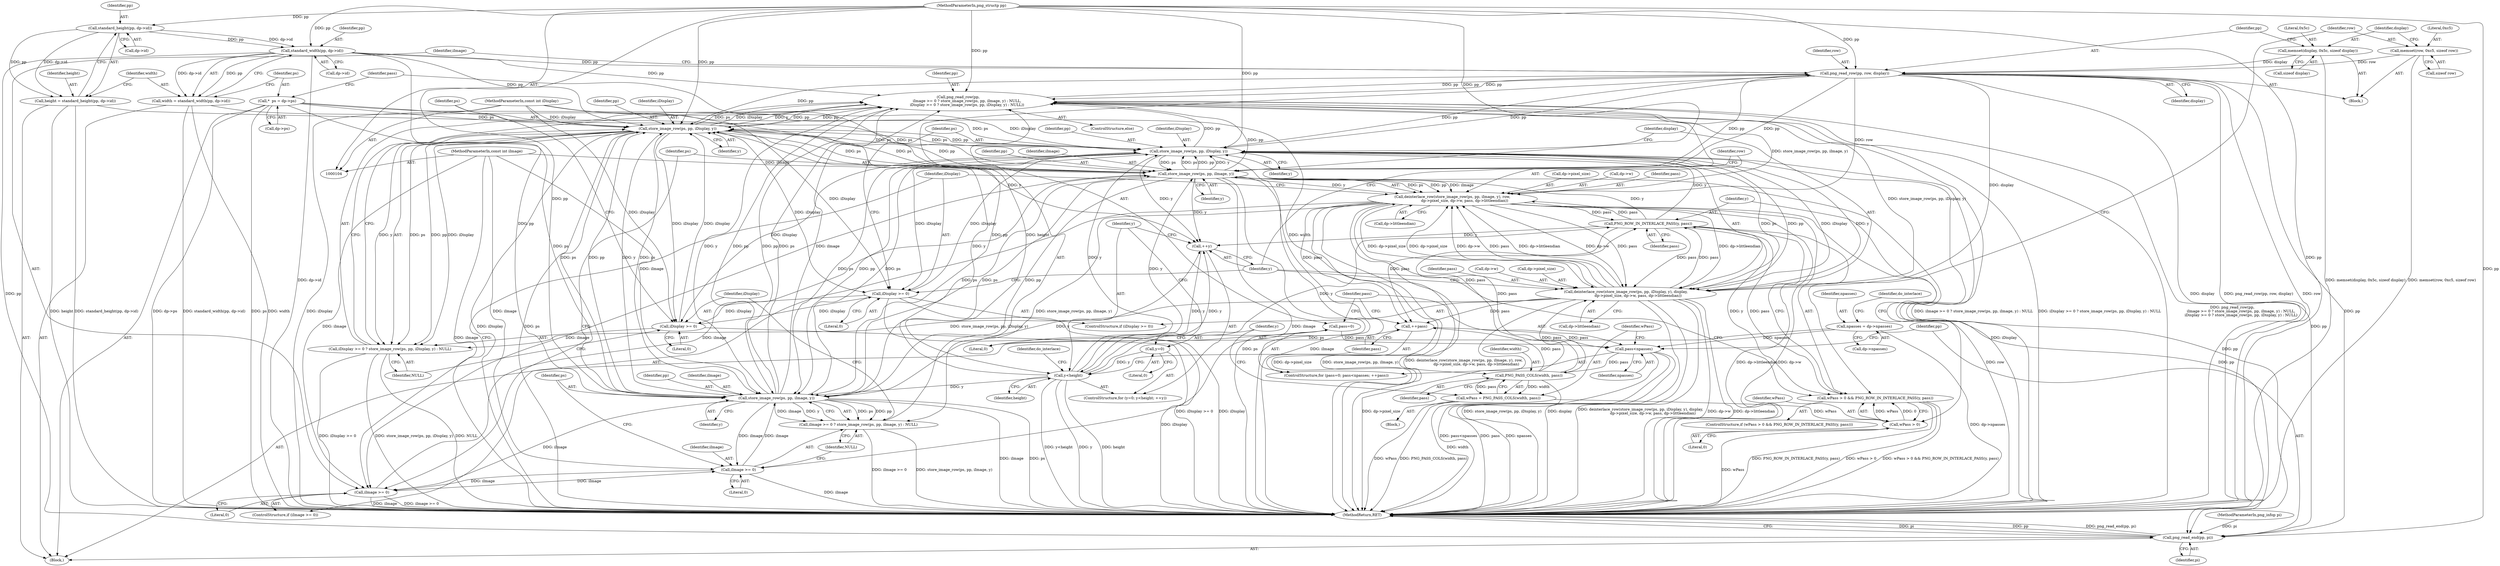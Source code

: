 digraph "0_Android_9d4853418ab2f754c2b63e091c29c5529b8b86ca_127@API" {
"1000203" [label="(Call,png_read_row(pp, row, display))"];
"1000250" [label="(Call,png_read_row(pp,\n               iImage >= 0 ? store_image_row(ps, pp, iImage, y) : NULL,\n               iDisplay >= 0 ? store_image_row(ps, pp, iDisplay, y) : NULL))"];
"1000233" [label="(Call,store_image_row(ps, pp, iDisplay, y))"];
"1000266" [label="(Call,store_image_row(ps, pp, iDisplay, y))"];
"1000212" [label="(Call,store_image_row(ps, pp, iImage, y))"];
"1000256" [label="(Call,store_image_row(ps, pp, iImage, y))"];
"1000146" [label="(Call,*  ps = dp->ps)"];
"1000140" [label="(Call,standard_width(pp, dp->id))"];
"1000132" [label="(Call,standard_height(pp, dp->id))"];
"1000106" [label="(MethodParameterIn,png_structp pp)"];
"1000203" [label="(Call,png_read_row(pp, row, display))"];
"1000193" [label="(Call,memset(row, 0xc5, sizeof row))"];
"1000198" [label="(Call,memset(display, 0x5c, sizeof display))"];
"1000253" [label="(Call,iImage >= 0)"];
"1000208" [label="(Call,iImage >= 0)"];
"1000108" [label="(MethodParameterIn,const int iImage)"];
"1000173" [label="(Call,y<height)"];
"1000170" [label="(Call,y=0)"];
"1000176" [label="(Call,++y)"];
"1000187" [label="(Call,PNG_ROW_IN_INTERLACE_PASS(y, pass))"];
"1000166" [label="(Call,PNG_PASS_COLS(width, pass))"];
"1000138" [label="(Call,width = standard_width(pp, dp->id))"];
"1000156" [label="(Call,pass<npasses)"];
"1000159" [label="(Call,++pass)"];
"1000232" [label="(Call,deinterlace_row(store_image_row(ps, pp, iDisplay, y), display,\n                     dp->pixel_size, dp->w, pass, dp->littleendian))"];
"1000211" [label="(Call,deinterlace_row(store_image_row(ps, pp, iImage, y), row,\n                     dp->pixel_size, dp->w, pass, dp->littleendian))"];
"1000153" [label="(Call,pass=0)"];
"1000112" [label="(Call,npasses = dp->npasses)"];
"1000130" [label="(Call,height = standard_height(pp, dp->id))"];
"1000263" [label="(Call,iDisplay >= 0)"];
"1000229" [label="(Call,iDisplay >= 0)"];
"1000109" [label="(MethodParameterIn,const int iDisplay)"];
"1000164" [label="(Call,wPass = PNG_PASS_COLS(width, pass))"];
"1000184" [label="(Call,wPass > 0)"];
"1000183" [label="(Call,wPass > 0 && PNG_ROW_IN_INTERLACE_PASS(y, pass))"];
"1000252" [label="(Call,iImage >= 0 ? store_image_row(ps, pp, iImage, y) : NULL)"];
"1000262" [label="(Call,iDisplay >= 0 ? store_image_row(ps, pp, iDisplay, y) : NULL)"];
"1000272" [label="(Call,png_read_end(pp, pi))"];
"1000224" [label="(Identifier,pass)"];
"1000204" [label="(Identifier,pp)"];
"1000133" [label="(Identifier,pp)"];
"1000177" [label="(Identifier,y)"];
"1000275" [label="(MethodReturn,RET)"];
"1000134" [label="(Call,dp->id)"];
"1000252" [label="(Call,iImage >= 0 ? store_image_row(ps, pp, iImage, y) : NULL)"];
"1000203" [label="(Call,png_read_row(pp, row, display))"];
"1000264" [label="(Identifier,iDisplay)"];
"1000166" [label="(Call,PNG_PASS_COLS(width, pass))"];
"1000257" [label="(Identifier,ps)"];
"1000187" [label="(Call,PNG_ROW_IN_INTERLACE_PASS(y, pass))"];
"1000250" [label="(Call,png_read_row(pp,\n               iImage >= 0 ? store_image_row(ps, pp, iImage, y) : NULL,\n               iDisplay >= 0 ? store_image_row(ps, pp, iDisplay, y) : NULL))"];
"1000272" [label="(Call,png_read_end(pp, pi))"];
"1000183" [label="(Call,wPass > 0 && PNG_ROW_IN_INTERLACE_PASS(y, pass))"];
"1000201" [label="(Call,sizeof display)"];
"1000213" [label="(Identifier,ps)"];
"1000233" [label="(Call,store_image_row(ps, pp, iDisplay, y))"];
"1000260" [label="(Identifier,y)"];
"1000139" [label="(Identifier,width)"];
"1000175" [label="(Identifier,height)"];
"1000180" [label="(Identifier,do_interlace)"];
"1000109" [label="(MethodParameterIn,const int iDisplay)"];
"1000132" [label="(Call,standard_height(pp, dp->id))"];
"1000268" [label="(Identifier,pp)"];
"1000225" [label="(Call,dp->littleendian)"];
"1000188" [label="(Identifier,y)"];
"1000172" [label="(Literal,0)"];
"1000246" [label="(Call,dp->littleendian)"];
"1000131" [label="(Identifier,height)"];
"1000270" [label="(Identifier,y)"];
"1000185" [label="(Identifier,wPass)"];
"1000199" [label="(Identifier,display)"];
"1000165" [label="(Identifier,wPass)"];
"1000209" [label="(Identifier,iImage)"];
"1000173" [label="(Call,y<height)"];
"1000258" [label="(Identifier,pp)"];
"1000194" [label="(Identifier,row)"];
"1000265" [label="(Literal,0)"];
"1000168" [label="(Identifier,pass)"];
"1000152" [label="(ControlStructure,for (pass=0; pass<npasses; ++pass))"];
"1000253" [label="(Call,iImage >= 0)"];
"1000212" [label="(Call,store_image_row(ps, pp, iImage, y))"];
"1000119" [label="(Identifier,do_interlace)"];
"1000230" [label="(Identifier,iDisplay)"];
"1000159" [label="(Call,++pass)"];
"1000198" [label="(Call,memset(display, 0x5c, sizeof display))"];
"1000140" [label="(Call,standard_width(pp, dp->id))"];
"1000261" [label="(Identifier,NULL)"];
"1000217" [label="(Identifier,row)"];
"1000138" [label="(Call,width = standard_width(pp, dp->id))"];
"1000157" [label="(Identifier,pass)"];
"1000229" [label="(Call,iDisplay >= 0)"];
"1000259" [label="(Identifier,iImage)"];
"1000189" [label="(Identifier,pass)"];
"1000107" [label="(MethodParameterIn,png_infop pi)"];
"1000235" [label="(Identifier,pp)"];
"1000245" [label="(Identifier,pass)"];
"1000242" [label="(Call,dp->w)"];
"1000148" [label="(Call,dp->ps)"];
"1000228" [label="(ControlStructure,if (iDisplay >= 0))"];
"1000153" [label="(Call,pass=0)"];
"1000232" [label="(Call,deinterlace_row(store_image_row(ps, pp, iDisplay, y), display,\n                     dp->pixel_size, dp->w, pass, dp->littleendian))"];
"1000154" [label="(Identifier,pass)"];
"1000216" [label="(Identifier,y)"];
"1000169" [label="(ControlStructure,for (y=0; y<height; ++y))"];
"1000263" [label="(Call,iDisplay >= 0)"];
"1000190" [label="(Block,)"];
"1000161" [label="(Block,)"];
"1000267" [label="(Identifier,ps)"];
"1000254" [label="(Identifier,iImage)"];
"1000114" [label="(Call,dp->npasses)"];
"1000141" [label="(Identifier,pp)"];
"1000200" [label="(Literal,0x5c)"];
"1000186" [label="(Literal,0)"];
"1000184" [label="(Call,wPass > 0)"];
"1000195" [label="(Literal,0xc5)"];
"1000155" [label="(Literal,0)"];
"1000142" [label="(Call,dp->id)"];
"1000110" [label="(Block,)"];
"1000269" [label="(Identifier,iDisplay)"];
"1000266" [label="(Call,store_image_row(ps, pp, iDisplay, y))"];
"1000211" [label="(Call,deinterlace_row(store_image_row(ps, pp, iImage, y), row,\n                     dp->pixel_size, dp->w, pass, dp->littleendian))"];
"1000234" [label="(Identifier,ps)"];
"1000108" [label="(MethodParameterIn,const int iImage)"];
"1000176" [label="(Call,++y)"];
"1000170" [label="(Call,y=0)"];
"1000146" [label="(Call,*  ps = dp->ps)"];
"1000112" [label="(Call,npasses = dp->npasses)"];
"1000158" [label="(Identifier,npasses)"];
"1000196" [label="(Call,sizeof row)"];
"1000271" [label="(Identifier,NULL)"];
"1000238" [label="(Identifier,display)"];
"1000147" [label="(Identifier,ps)"];
"1000193" [label="(Call,memset(row, 0xc5, sizeof row))"];
"1000207" [label="(ControlStructure,if (iImage >= 0))"];
"1000262" [label="(Call,iDisplay >= 0 ? store_image_row(ps, pp, iDisplay, y) : NULL)"];
"1000255" [label="(Literal,0)"];
"1000156" [label="(Call,pass<npasses)"];
"1000239" [label="(Call,dp->pixel_size)"];
"1000218" [label="(Call,dp->pixel_size)"];
"1000210" [label="(Literal,0)"];
"1000164" [label="(Call,wPass = PNG_PASS_COLS(width, pass))"];
"1000174" [label="(Identifier,y)"];
"1000182" [label="(ControlStructure,if (wPass > 0 && PNG_ROW_IN_INTERLACE_PASS(y, pass)))"];
"1000251" [label="(Identifier,pp)"];
"1000256" [label="(Call,store_image_row(ps, pp, iImage, y))"];
"1000171" [label="(Identifier,y)"];
"1000214" [label="(Identifier,pp)"];
"1000130" [label="(Call,height = standard_height(pp, dp->id))"];
"1000205" [label="(Identifier,row)"];
"1000236" [label="(Identifier,iDisplay)"];
"1000249" [label="(ControlStructure,else)"];
"1000106" [label="(MethodParameterIn,png_structp pp)"];
"1000273" [label="(Identifier,pp)"];
"1000221" [label="(Call,dp->w)"];
"1000231" [label="(Literal,0)"];
"1000215" [label="(Identifier,iImage)"];
"1000237" [label="(Identifier,y)"];
"1000206" [label="(Identifier,display)"];
"1000113" [label="(Identifier,npasses)"];
"1000208" [label="(Call,iImage >= 0)"];
"1000160" [label="(Identifier,pass)"];
"1000167" [label="(Identifier,width)"];
"1000274" [label="(Identifier,pi)"];
"1000203" -> "1000190"  [label="AST: "];
"1000203" -> "1000206"  [label="CFG: "];
"1000204" -> "1000203"  [label="AST: "];
"1000205" -> "1000203"  [label="AST: "];
"1000206" -> "1000203"  [label="AST: "];
"1000209" -> "1000203"  [label="CFG: "];
"1000203" -> "1000275"  [label="DDG: display"];
"1000203" -> "1000275"  [label="DDG: png_read_row(pp, row, display)"];
"1000203" -> "1000275"  [label="DDG: row"];
"1000250" -> "1000203"  [label="DDG: pp"];
"1000233" -> "1000203"  [label="DDG: pp"];
"1000212" -> "1000203"  [label="DDG: pp"];
"1000140" -> "1000203"  [label="DDG: pp"];
"1000106" -> "1000203"  [label="DDG: pp"];
"1000193" -> "1000203"  [label="DDG: row"];
"1000198" -> "1000203"  [label="DDG: display"];
"1000203" -> "1000212"  [label="DDG: pp"];
"1000203" -> "1000211"  [label="DDG: row"];
"1000203" -> "1000233"  [label="DDG: pp"];
"1000203" -> "1000232"  [label="DDG: display"];
"1000203" -> "1000250"  [label="DDG: pp"];
"1000203" -> "1000256"  [label="DDG: pp"];
"1000203" -> "1000266"  [label="DDG: pp"];
"1000203" -> "1000272"  [label="DDG: pp"];
"1000250" -> "1000249"  [label="AST: "];
"1000250" -> "1000262"  [label="CFG: "];
"1000251" -> "1000250"  [label="AST: "];
"1000252" -> "1000250"  [label="AST: "];
"1000262" -> "1000250"  [label="AST: "];
"1000177" -> "1000250"  [label="CFG: "];
"1000250" -> "1000275"  [label="DDG: iImage >= 0 ? store_image_row(ps, pp, iImage, y) : NULL"];
"1000250" -> "1000275"  [label="DDG: iDisplay >= 0 ? store_image_row(ps, pp, iDisplay, y) : NULL"];
"1000250" -> "1000275"  [label="DDG: png_read_row(pp,\n               iImage >= 0 ? store_image_row(ps, pp, iImage, y) : NULL,\n               iDisplay >= 0 ? store_image_row(ps, pp, iDisplay, y) : NULL)"];
"1000233" -> "1000250"  [label="DDG: pp"];
"1000212" -> "1000250"  [label="DDG: pp"];
"1000140" -> "1000250"  [label="DDG: pp"];
"1000266" -> "1000250"  [label="DDG: pp"];
"1000266" -> "1000250"  [label="DDG: ps"];
"1000266" -> "1000250"  [label="DDG: iDisplay"];
"1000266" -> "1000250"  [label="DDG: y"];
"1000256" -> "1000250"  [label="DDG: pp"];
"1000256" -> "1000250"  [label="DDG: ps"];
"1000256" -> "1000250"  [label="DDG: iImage"];
"1000256" -> "1000250"  [label="DDG: y"];
"1000106" -> "1000250"  [label="DDG: pp"];
"1000211" -> "1000250"  [label="DDG: store_image_row(ps, pp, iImage, y)"];
"1000250" -> "1000256"  [label="DDG: pp"];
"1000232" -> "1000250"  [label="DDG: store_image_row(ps, pp, iDisplay, y)"];
"1000250" -> "1000266"  [label="DDG: pp"];
"1000250" -> "1000272"  [label="DDG: pp"];
"1000233" -> "1000232"  [label="AST: "];
"1000233" -> "1000237"  [label="CFG: "];
"1000234" -> "1000233"  [label="AST: "];
"1000235" -> "1000233"  [label="AST: "];
"1000236" -> "1000233"  [label="AST: "];
"1000237" -> "1000233"  [label="AST: "];
"1000238" -> "1000233"  [label="CFG: "];
"1000233" -> "1000275"  [label="DDG: iDisplay"];
"1000233" -> "1000275"  [label="DDG: ps"];
"1000233" -> "1000176"  [label="DDG: y"];
"1000233" -> "1000212"  [label="DDG: ps"];
"1000233" -> "1000229"  [label="DDG: iDisplay"];
"1000233" -> "1000232"  [label="DDG: ps"];
"1000233" -> "1000232"  [label="DDG: pp"];
"1000233" -> "1000232"  [label="DDG: iDisplay"];
"1000233" -> "1000232"  [label="DDG: y"];
"1000266" -> "1000233"  [label="DDG: ps"];
"1000212" -> "1000233"  [label="DDG: ps"];
"1000212" -> "1000233"  [label="DDG: pp"];
"1000212" -> "1000233"  [label="DDG: y"];
"1000256" -> "1000233"  [label="DDG: ps"];
"1000146" -> "1000233"  [label="DDG: ps"];
"1000106" -> "1000233"  [label="DDG: pp"];
"1000229" -> "1000233"  [label="DDG: iDisplay"];
"1000109" -> "1000233"  [label="DDG: iDisplay"];
"1000187" -> "1000233"  [label="DDG: y"];
"1000173" -> "1000233"  [label="DDG: y"];
"1000233" -> "1000256"  [label="DDG: ps"];
"1000233" -> "1000256"  [label="DDG: pp"];
"1000233" -> "1000263"  [label="DDG: iDisplay"];
"1000233" -> "1000266"  [label="DDG: ps"];
"1000233" -> "1000266"  [label="DDG: pp"];
"1000233" -> "1000272"  [label="DDG: pp"];
"1000266" -> "1000262"  [label="AST: "];
"1000266" -> "1000270"  [label="CFG: "];
"1000267" -> "1000266"  [label="AST: "];
"1000268" -> "1000266"  [label="AST: "];
"1000269" -> "1000266"  [label="AST: "];
"1000270" -> "1000266"  [label="AST: "];
"1000262" -> "1000266"  [label="CFG: "];
"1000266" -> "1000275"  [label="DDG: iDisplay"];
"1000266" -> "1000275"  [label="DDG: ps"];
"1000266" -> "1000176"  [label="DDG: y"];
"1000266" -> "1000212"  [label="DDG: ps"];
"1000266" -> "1000229"  [label="DDG: iDisplay"];
"1000266" -> "1000256"  [label="DDG: ps"];
"1000266" -> "1000263"  [label="DDG: iDisplay"];
"1000266" -> "1000262"  [label="DDG: ps"];
"1000266" -> "1000262"  [label="DDG: pp"];
"1000266" -> "1000262"  [label="DDG: iDisplay"];
"1000266" -> "1000262"  [label="DDG: y"];
"1000212" -> "1000266"  [label="DDG: ps"];
"1000212" -> "1000266"  [label="DDG: pp"];
"1000256" -> "1000266"  [label="DDG: ps"];
"1000256" -> "1000266"  [label="DDG: pp"];
"1000256" -> "1000266"  [label="DDG: y"];
"1000146" -> "1000266"  [label="DDG: ps"];
"1000140" -> "1000266"  [label="DDG: pp"];
"1000106" -> "1000266"  [label="DDG: pp"];
"1000263" -> "1000266"  [label="DDG: iDisplay"];
"1000109" -> "1000266"  [label="DDG: iDisplay"];
"1000173" -> "1000266"  [label="DDG: y"];
"1000212" -> "1000211"  [label="AST: "];
"1000212" -> "1000216"  [label="CFG: "];
"1000213" -> "1000212"  [label="AST: "];
"1000214" -> "1000212"  [label="AST: "];
"1000215" -> "1000212"  [label="AST: "];
"1000216" -> "1000212"  [label="AST: "];
"1000217" -> "1000212"  [label="CFG: "];
"1000212" -> "1000275"  [label="DDG: ps"];
"1000212" -> "1000275"  [label="DDG: iImage"];
"1000212" -> "1000176"  [label="DDG: y"];
"1000212" -> "1000208"  [label="DDG: iImage"];
"1000212" -> "1000211"  [label="DDG: ps"];
"1000212" -> "1000211"  [label="DDG: pp"];
"1000212" -> "1000211"  [label="DDG: iImage"];
"1000212" -> "1000211"  [label="DDG: y"];
"1000256" -> "1000212"  [label="DDG: ps"];
"1000146" -> "1000212"  [label="DDG: ps"];
"1000106" -> "1000212"  [label="DDG: pp"];
"1000208" -> "1000212"  [label="DDG: iImage"];
"1000108" -> "1000212"  [label="DDG: iImage"];
"1000187" -> "1000212"  [label="DDG: y"];
"1000173" -> "1000212"  [label="DDG: y"];
"1000212" -> "1000253"  [label="DDG: iImage"];
"1000212" -> "1000256"  [label="DDG: ps"];
"1000212" -> "1000256"  [label="DDG: pp"];
"1000212" -> "1000272"  [label="DDG: pp"];
"1000256" -> "1000252"  [label="AST: "];
"1000256" -> "1000260"  [label="CFG: "];
"1000257" -> "1000256"  [label="AST: "];
"1000258" -> "1000256"  [label="AST: "];
"1000259" -> "1000256"  [label="AST: "];
"1000260" -> "1000256"  [label="AST: "];
"1000252" -> "1000256"  [label="CFG: "];
"1000256" -> "1000275"  [label="DDG: iImage"];
"1000256" -> "1000275"  [label="DDG: ps"];
"1000256" -> "1000176"  [label="DDG: y"];
"1000256" -> "1000208"  [label="DDG: iImage"];
"1000256" -> "1000253"  [label="DDG: iImage"];
"1000256" -> "1000252"  [label="DDG: ps"];
"1000256" -> "1000252"  [label="DDG: pp"];
"1000256" -> "1000252"  [label="DDG: iImage"];
"1000256" -> "1000252"  [label="DDG: y"];
"1000146" -> "1000256"  [label="DDG: ps"];
"1000140" -> "1000256"  [label="DDG: pp"];
"1000106" -> "1000256"  [label="DDG: pp"];
"1000253" -> "1000256"  [label="DDG: iImage"];
"1000108" -> "1000256"  [label="DDG: iImage"];
"1000173" -> "1000256"  [label="DDG: y"];
"1000146" -> "1000110"  [label="AST: "];
"1000146" -> "1000148"  [label="CFG: "];
"1000147" -> "1000146"  [label="AST: "];
"1000148" -> "1000146"  [label="AST: "];
"1000154" -> "1000146"  [label="CFG: "];
"1000146" -> "1000275"  [label="DDG: dp->ps"];
"1000146" -> "1000275"  [label="DDG: ps"];
"1000140" -> "1000138"  [label="AST: "];
"1000140" -> "1000142"  [label="CFG: "];
"1000141" -> "1000140"  [label="AST: "];
"1000142" -> "1000140"  [label="AST: "];
"1000138" -> "1000140"  [label="CFG: "];
"1000140" -> "1000275"  [label="DDG: dp->id"];
"1000140" -> "1000138"  [label="DDG: pp"];
"1000140" -> "1000138"  [label="DDG: dp->id"];
"1000132" -> "1000140"  [label="DDG: pp"];
"1000132" -> "1000140"  [label="DDG: dp->id"];
"1000106" -> "1000140"  [label="DDG: pp"];
"1000140" -> "1000272"  [label="DDG: pp"];
"1000132" -> "1000130"  [label="AST: "];
"1000132" -> "1000134"  [label="CFG: "];
"1000133" -> "1000132"  [label="AST: "];
"1000134" -> "1000132"  [label="AST: "];
"1000130" -> "1000132"  [label="CFG: "];
"1000132" -> "1000130"  [label="DDG: pp"];
"1000132" -> "1000130"  [label="DDG: dp->id"];
"1000106" -> "1000132"  [label="DDG: pp"];
"1000106" -> "1000104"  [label="AST: "];
"1000106" -> "1000275"  [label="DDG: pp"];
"1000106" -> "1000272"  [label="DDG: pp"];
"1000193" -> "1000190"  [label="AST: "];
"1000193" -> "1000196"  [label="CFG: "];
"1000194" -> "1000193"  [label="AST: "];
"1000195" -> "1000193"  [label="AST: "];
"1000196" -> "1000193"  [label="AST: "];
"1000199" -> "1000193"  [label="CFG: "];
"1000193" -> "1000275"  [label="DDG: memset(row, 0xc5, sizeof row)"];
"1000198" -> "1000190"  [label="AST: "];
"1000198" -> "1000201"  [label="CFG: "];
"1000199" -> "1000198"  [label="AST: "];
"1000200" -> "1000198"  [label="AST: "];
"1000201" -> "1000198"  [label="AST: "];
"1000204" -> "1000198"  [label="CFG: "];
"1000198" -> "1000275"  [label="DDG: memset(display, 0x5c, sizeof display)"];
"1000253" -> "1000252"  [label="AST: "];
"1000253" -> "1000255"  [label="CFG: "];
"1000254" -> "1000253"  [label="AST: "];
"1000255" -> "1000253"  [label="AST: "];
"1000257" -> "1000253"  [label="CFG: "];
"1000261" -> "1000253"  [label="CFG: "];
"1000253" -> "1000275"  [label="DDG: iImage"];
"1000253" -> "1000208"  [label="DDG: iImage"];
"1000208" -> "1000253"  [label="DDG: iImage"];
"1000108" -> "1000253"  [label="DDG: iImage"];
"1000208" -> "1000207"  [label="AST: "];
"1000208" -> "1000210"  [label="CFG: "];
"1000209" -> "1000208"  [label="AST: "];
"1000210" -> "1000208"  [label="AST: "];
"1000213" -> "1000208"  [label="CFG: "];
"1000230" -> "1000208"  [label="CFG: "];
"1000208" -> "1000275"  [label="DDG: iImage"];
"1000208" -> "1000275"  [label="DDG: iImage >= 0"];
"1000108" -> "1000208"  [label="DDG: iImage"];
"1000108" -> "1000104"  [label="AST: "];
"1000108" -> "1000275"  [label="DDG: iImage"];
"1000173" -> "1000169"  [label="AST: "];
"1000173" -> "1000175"  [label="CFG: "];
"1000174" -> "1000173"  [label="AST: "];
"1000175" -> "1000173"  [label="AST: "];
"1000180" -> "1000173"  [label="CFG: "];
"1000160" -> "1000173"  [label="CFG: "];
"1000173" -> "1000275"  [label="DDG: y<height"];
"1000173" -> "1000275"  [label="DDG: y"];
"1000173" -> "1000275"  [label="DDG: height"];
"1000170" -> "1000173"  [label="DDG: y"];
"1000176" -> "1000173"  [label="DDG: y"];
"1000130" -> "1000173"  [label="DDG: height"];
"1000173" -> "1000176"  [label="DDG: y"];
"1000173" -> "1000187"  [label="DDG: y"];
"1000170" -> "1000169"  [label="AST: "];
"1000170" -> "1000172"  [label="CFG: "];
"1000171" -> "1000170"  [label="AST: "];
"1000172" -> "1000170"  [label="AST: "];
"1000174" -> "1000170"  [label="CFG: "];
"1000176" -> "1000169"  [label="AST: "];
"1000176" -> "1000177"  [label="CFG: "];
"1000177" -> "1000176"  [label="AST: "];
"1000174" -> "1000176"  [label="CFG: "];
"1000187" -> "1000176"  [label="DDG: y"];
"1000187" -> "1000183"  [label="AST: "];
"1000187" -> "1000189"  [label="CFG: "];
"1000188" -> "1000187"  [label="AST: "];
"1000189" -> "1000187"  [label="AST: "];
"1000183" -> "1000187"  [label="CFG: "];
"1000187" -> "1000159"  [label="DDG: pass"];
"1000187" -> "1000183"  [label="DDG: y"];
"1000187" -> "1000183"  [label="DDG: pass"];
"1000166" -> "1000187"  [label="DDG: pass"];
"1000232" -> "1000187"  [label="DDG: pass"];
"1000211" -> "1000187"  [label="DDG: pass"];
"1000187" -> "1000211"  [label="DDG: pass"];
"1000187" -> "1000232"  [label="DDG: pass"];
"1000166" -> "1000164"  [label="AST: "];
"1000166" -> "1000168"  [label="CFG: "];
"1000167" -> "1000166"  [label="AST: "];
"1000168" -> "1000166"  [label="AST: "];
"1000164" -> "1000166"  [label="CFG: "];
"1000166" -> "1000275"  [label="DDG: width"];
"1000166" -> "1000159"  [label="DDG: pass"];
"1000166" -> "1000164"  [label="DDG: width"];
"1000166" -> "1000164"  [label="DDG: pass"];
"1000138" -> "1000166"  [label="DDG: width"];
"1000156" -> "1000166"  [label="DDG: pass"];
"1000166" -> "1000211"  [label="DDG: pass"];
"1000166" -> "1000232"  [label="DDG: pass"];
"1000138" -> "1000110"  [label="AST: "];
"1000139" -> "1000138"  [label="AST: "];
"1000147" -> "1000138"  [label="CFG: "];
"1000138" -> "1000275"  [label="DDG: width"];
"1000138" -> "1000275"  [label="DDG: standard_width(pp, dp->id)"];
"1000156" -> "1000152"  [label="AST: "];
"1000156" -> "1000158"  [label="CFG: "];
"1000157" -> "1000156"  [label="AST: "];
"1000158" -> "1000156"  [label="AST: "];
"1000165" -> "1000156"  [label="CFG: "];
"1000273" -> "1000156"  [label="CFG: "];
"1000156" -> "1000275"  [label="DDG: pass"];
"1000156" -> "1000275"  [label="DDG: npasses"];
"1000156" -> "1000275"  [label="DDG: pass<npasses"];
"1000159" -> "1000156"  [label="DDG: pass"];
"1000153" -> "1000156"  [label="DDG: pass"];
"1000112" -> "1000156"  [label="DDG: npasses"];
"1000159" -> "1000152"  [label="AST: "];
"1000159" -> "1000160"  [label="CFG: "];
"1000160" -> "1000159"  [label="AST: "];
"1000157" -> "1000159"  [label="CFG: "];
"1000232" -> "1000159"  [label="DDG: pass"];
"1000211" -> "1000159"  [label="DDG: pass"];
"1000232" -> "1000228"  [label="AST: "];
"1000232" -> "1000246"  [label="CFG: "];
"1000238" -> "1000232"  [label="AST: "];
"1000239" -> "1000232"  [label="AST: "];
"1000242" -> "1000232"  [label="AST: "];
"1000245" -> "1000232"  [label="AST: "];
"1000246" -> "1000232"  [label="AST: "];
"1000177" -> "1000232"  [label="CFG: "];
"1000232" -> "1000275"  [label="DDG: dp->pixel_size"];
"1000232" -> "1000275"  [label="DDG: store_image_row(ps, pp, iDisplay, y)"];
"1000232" -> "1000275"  [label="DDG: display"];
"1000232" -> "1000275"  [label="DDG: deinterlace_row(store_image_row(ps, pp, iDisplay, y), display,\n                     dp->pixel_size, dp->w, pass, dp->littleendian)"];
"1000232" -> "1000275"  [label="DDG: dp->w"];
"1000232" -> "1000275"  [label="DDG: dp->littleendian"];
"1000232" -> "1000211"  [label="DDG: dp->pixel_size"];
"1000232" -> "1000211"  [label="DDG: dp->w"];
"1000232" -> "1000211"  [label="DDG: pass"];
"1000232" -> "1000211"  [label="DDG: dp->littleendian"];
"1000211" -> "1000232"  [label="DDG: dp->pixel_size"];
"1000211" -> "1000232"  [label="DDG: dp->w"];
"1000211" -> "1000232"  [label="DDG: pass"];
"1000211" -> "1000232"  [label="DDG: dp->littleendian"];
"1000232" -> "1000262"  [label="DDG: store_image_row(ps, pp, iDisplay, y)"];
"1000211" -> "1000207"  [label="AST: "];
"1000211" -> "1000225"  [label="CFG: "];
"1000217" -> "1000211"  [label="AST: "];
"1000218" -> "1000211"  [label="AST: "];
"1000221" -> "1000211"  [label="AST: "];
"1000224" -> "1000211"  [label="AST: "];
"1000225" -> "1000211"  [label="AST: "];
"1000230" -> "1000211"  [label="CFG: "];
"1000211" -> "1000275"  [label="DDG: dp->littleendian"];
"1000211" -> "1000275"  [label="DDG: dp->w"];
"1000211" -> "1000275"  [label="DDG: row"];
"1000211" -> "1000275"  [label="DDG: dp->pixel_size"];
"1000211" -> "1000275"  [label="DDG: store_image_row(ps, pp, iImage, y)"];
"1000211" -> "1000275"  [label="DDG: deinterlace_row(store_image_row(ps, pp, iImage, y), row,\n                     dp->pixel_size, dp->w, pass, dp->littleendian)"];
"1000211" -> "1000252"  [label="DDG: store_image_row(ps, pp, iImage, y)"];
"1000153" -> "1000152"  [label="AST: "];
"1000153" -> "1000155"  [label="CFG: "];
"1000154" -> "1000153"  [label="AST: "];
"1000155" -> "1000153"  [label="AST: "];
"1000157" -> "1000153"  [label="CFG: "];
"1000112" -> "1000110"  [label="AST: "];
"1000112" -> "1000114"  [label="CFG: "];
"1000113" -> "1000112"  [label="AST: "];
"1000114" -> "1000112"  [label="AST: "];
"1000119" -> "1000112"  [label="CFG: "];
"1000112" -> "1000275"  [label="DDG: dp->npasses"];
"1000130" -> "1000110"  [label="AST: "];
"1000131" -> "1000130"  [label="AST: "];
"1000139" -> "1000130"  [label="CFG: "];
"1000130" -> "1000275"  [label="DDG: standard_height(pp, dp->id)"];
"1000130" -> "1000275"  [label="DDG: height"];
"1000263" -> "1000262"  [label="AST: "];
"1000263" -> "1000265"  [label="CFG: "];
"1000264" -> "1000263"  [label="AST: "];
"1000265" -> "1000263"  [label="AST: "];
"1000267" -> "1000263"  [label="CFG: "];
"1000271" -> "1000263"  [label="CFG: "];
"1000263" -> "1000275"  [label="DDG: iDisplay"];
"1000263" -> "1000229"  [label="DDG: iDisplay"];
"1000229" -> "1000263"  [label="DDG: iDisplay"];
"1000109" -> "1000263"  [label="DDG: iDisplay"];
"1000229" -> "1000228"  [label="AST: "];
"1000229" -> "1000231"  [label="CFG: "];
"1000230" -> "1000229"  [label="AST: "];
"1000231" -> "1000229"  [label="AST: "];
"1000234" -> "1000229"  [label="CFG: "];
"1000177" -> "1000229"  [label="CFG: "];
"1000229" -> "1000275"  [label="DDG: iDisplay >= 0"];
"1000229" -> "1000275"  [label="DDG: iDisplay"];
"1000109" -> "1000229"  [label="DDG: iDisplay"];
"1000109" -> "1000104"  [label="AST: "];
"1000109" -> "1000275"  [label="DDG: iDisplay"];
"1000164" -> "1000161"  [label="AST: "];
"1000165" -> "1000164"  [label="AST: "];
"1000171" -> "1000164"  [label="CFG: "];
"1000164" -> "1000275"  [label="DDG: PNG_PASS_COLS(width, pass)"];
"1000164" -> "1000275"  [label="DDG: wPass"];
"1000164" -> "1000184"  [label="DDG: wPass"];
"1000184" -> "1000183"  [label="AST: "];
"1000184" -> "1000186"  [label="CFG: "];
"1000185" -> "1000184"  [label="AST: "];
"1000186" -> "1000184"  [label="AST: "];
"1000188" -> "1000184"  [label="CFG: "];
"1000183" -> "1000184"  [label="CFG: "];
"1000184" -> "1000275"  [label="DDG: wPass"];
"1000184" -> "1000183"  [label="DDG: wPass"];
"1000184" -> "1000183"  [label="DDG: 0"];
"1000183" -> "1000182"  [label="AST: "];
"1000194" -> "1000183"  [label="CFG: "];
"1000177" -> "1000183"  [label="CFG: "];
"1000183" -> "1000275"  [label="DDG: PNG_ROW_IN_INTERLACE_PASS(y, pass)"];
"1000183" -> "1000275"  [label="DDG: wPass > 0"];
"1000183" -> "1000275"  [label="DDG: wPass > 0 && PNG_ROW_IN_INTERLACE_PASS(y, pass)"];
"1000252" -> "1000261"  [label="CFG: "];
"1000261" -> "1000252"  [label="AST: "];
"1000264" -> "1000252"  [label="CFG: "];
"1000252" -> "1000275"  [label="DDG: iImage >= 0"];
"1000252" -> "1000275"  [label="DDG: store_image_row(ps, pp, iImage, y)"];
"1000262" -> "1000271"  [label="CFG: "];
"1000271" -> "1000262"  [label="AST: "];
"1000262" -> "1000275"  [label="DDG: iDisplay >= 0"];
"1000262" -> "1000275"  [label="DDG: store_image_row(ps, pp, iDisplay, y)"];
"1000262" -> "1000275"  [label="DDG: NULL"];
"1000272" -> "1000110"  [label="AST: "];
"1000272" -> "1000274"  [label="CFG: "];
"1000273" -> "1000272"  [label="AST: "];
"1000274" -> "1000272"  [label="AST: "];
"1000275" -> "1000272"  [label="CFG: "];
"1000272" -> "1000275"  [label="DDG: pi"];
"1000272" -> "1000275"  [label="DDG: pp"];
"1000272" -> "1000275"  [label="DDG: png_read_end(pp, pi)"];
"1000107" -> "1000272"  [label="DDG: pi"];
}
